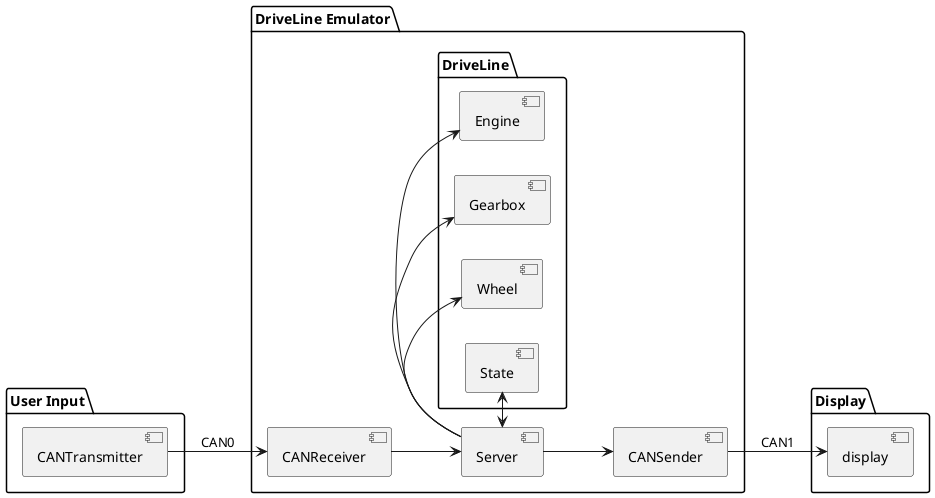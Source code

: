@startuml Swdesign
left to right direction

package "User Input" {
  [CANTransmitter]
}

package "DriveLine Emulator" {
[CANReceiver]
[Server]
package DriveLine{

[Server] ->  [Engine]
[Server] -> [Gearbox]
[Server] -> [Wheel] 
[Server] <-> [State]
}
[CANSender]
}

package "Display" {
  [display]
}
[CANTransmitter] --> [CANReceiver] : CAN0
[CANReceiver] --> [Server]
[Server] -->[CANSender]
[CANSender] --> [display] : CAN1

@enduml

